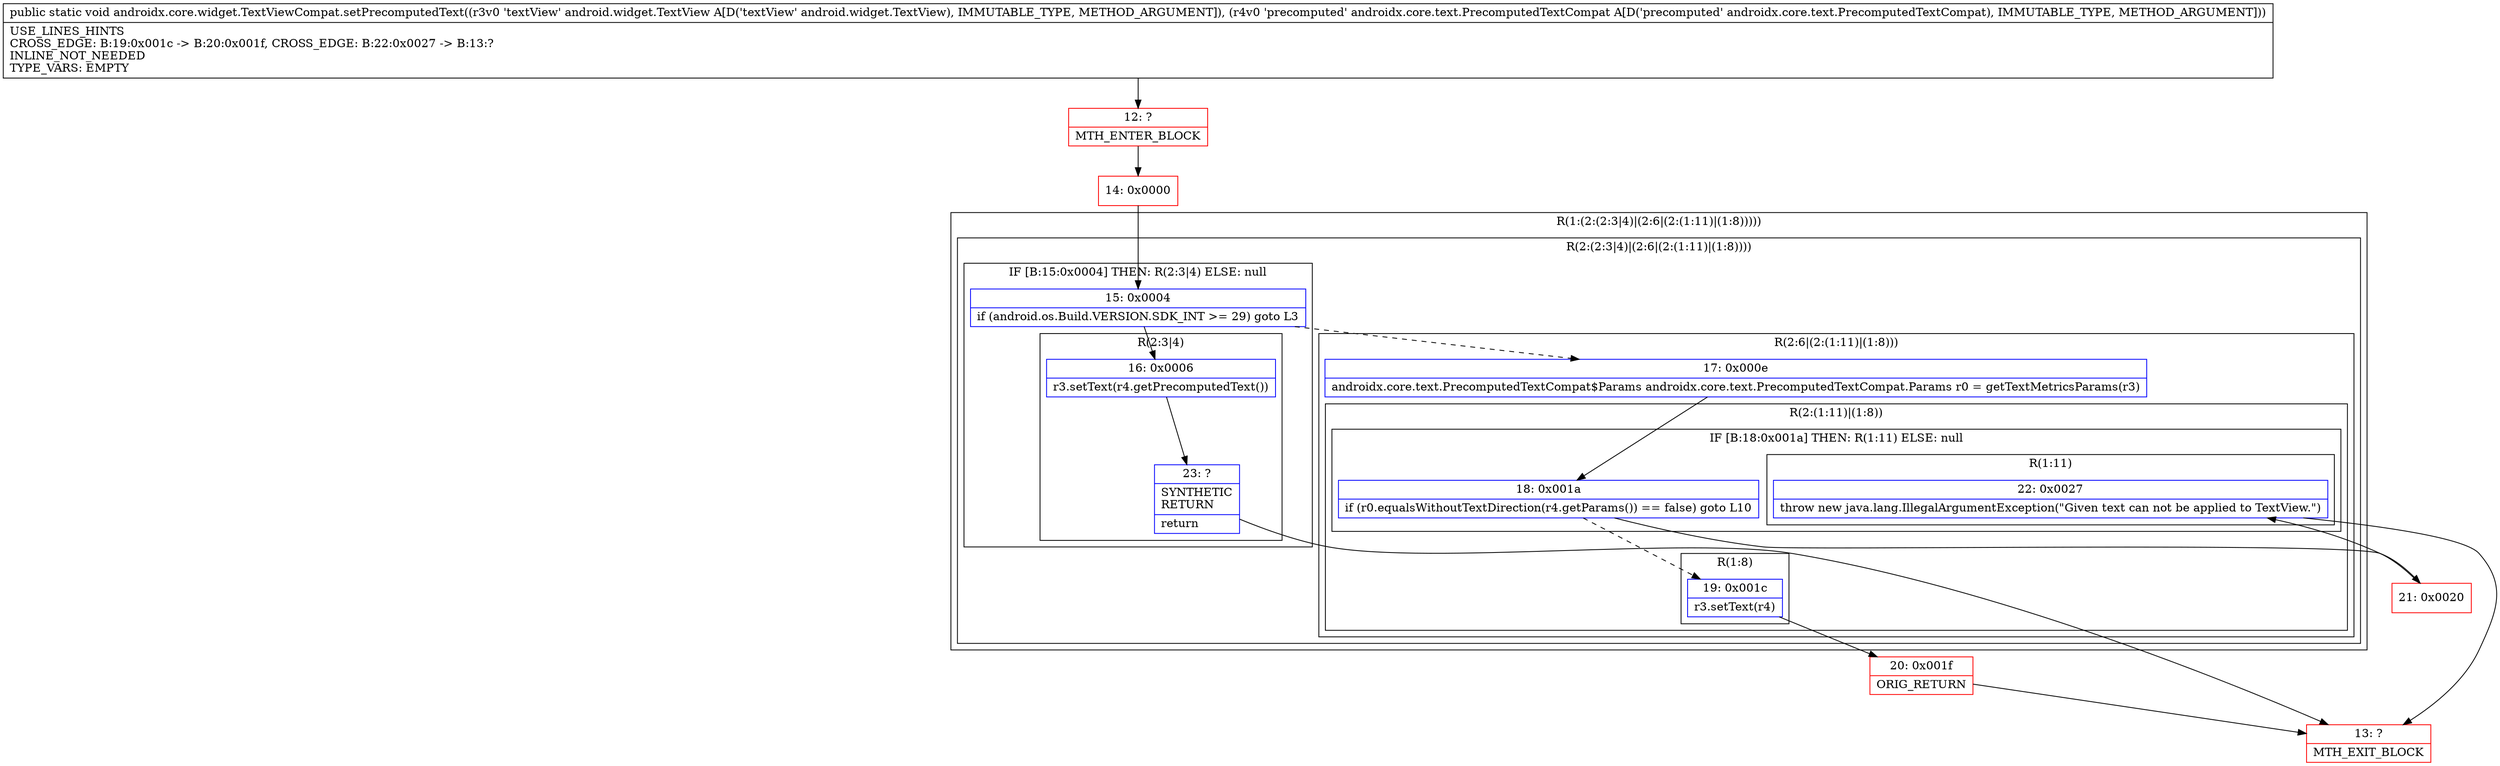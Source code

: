 digraph "CFG forandroidx.core.widget.TextViewCompat.setPrecomputedText(Landroid\/widget\/TextView;Landroidx\/core\/text\/PrecomputedTextCompat;)V" {
subgraph cluster_Region_1932817960 {
label = "R(1:(2:(2:3|4)|(2:6|(2:(1:11)|(1:8)))))";
node [shape=record,color=blue];
subgraph cluster_Region_1316091285 {
label = "R(2:(2:3|4)|(2:6|(2:(1:11)|(1:8))))";
node [shape=record,color=blue];
subgraph cluster_IfRegion_1761831342 {
label = "IF [B:15:0x0004] THEN: R(2:3|4) ELSE: null";
node [shape=record,color=blue];
Node_15 [shape=record,label="{15\:\ 0x0004|if (android.os.Build.VERSION.SDK_INT \>= 29) goto L3\l}"];
subgraph cluster_Region_711838037 {
label = "R(2:3|4)";
node [shape=record,color=blue];
Node_16 [shape=record,label="{16\:\ 0x0006|r3.setText(r4.getPrecomputedText())\l}"];
Node_23 [shape=record,label="{23\:\ ?|SYNTHETIC\lRETURN\l|return\l}"];
}
}
subgraph cluster_Region_1941358411 {
label = "R(2:6|(2:(1:11)|(1:8)))";
node [shape=record,color=blue];
Node_17 [shape=record,label="{17\:\ 0x000e|androidx.core.text.PrecomputedTextCompat$Params androidx.core.text.PrecomputedTextCompat.Params r0 = getTextMetricsParams(r3)\l}"];
subgraph cluster_Region_2050518790 {
label = "R(2:(1:11)|(1:8))";
node [shape=record,color=blue];
subgraph cluster_IfRegion_273331681 {
label = "IF [B:18:0x001a] THEN: R(1:11) ELSE: null";
node [shape=record,color=blue];
Node_18 [shape=record,label="{18\:\ 0x001a|if (r0.equalsWithoutTextDirection(r4.getParams()) == false) goto L10\l}"];
subgraph cluster_Region_1000661129 {
label = "R(1:11)";
node [shape=record,color=blue];
Node_22 [shape=record,label="{22\:\ 0x0027|throw new java.lang.IllegalArgumentException(\"Given text can not be applied to TextView.\")\l}"];
}
}
subgraph cluster_Region_1234743370 {
label = "R(1:8)";
node [shape=record,color=blue];
Node_19 [shape=record,label="{19\:\ 0x001c|r3.setText(r4)\l}"];
}
}
}
}
}
Node_12 [shape=record,color=red,label="{12\:\ ?|MTH_ENTER_BLOCK\l}"];
Node_14 [shape=record,color=red,label="{14\:\ 0x0000}"];
Node_13 [shape=record,color=red,label="{13\:\ ?|MTH_EXIT_BLOCK\l}"];
Node_20 [shape=record,color=red,label="{20\:\ 0x001f|ORIG_RETURN\l}"];
Node_21 [shape=record,color=red,label="{21\:\ 0x0020}"];
MethodNode[shape=record,label="{public static void androidx.core.widget.TextViewCompat.setPrecomputedText((r3v0 'textView' android.widget.TextView A[D('textView' android.widget.TextView), IMMUTABLE_TYPE, METHOD_ARGUMENT]), (r4v0 'precomputed' androidx.core.text.PrecomputedTextCompat A[D('precomputed' androidx.core.text.PrecomputedTextCompat), IMMUTABLE_TYPE, METHOD_ARGUMENT]))  | USE_LINES_HINTS\lCROSS_EDGE: B:19:0x001c \-\> B:20:0x001f, CROSS_EDGE: B:22:0x0027 \-\> B:13:?\lINLINE_NOT_NEEDED\lTYPE_VARS: EMPTY\l}"];
MethodNode -> Node_12;Node_15 -> Node_16;
Node_15 -> Node_17[style=dashed];
Node_16 -> Node_23;
Node_23 -> Node_13;
Node_17 -> Node_18;
Node_18 -> Node_19[style=dashed];
Node_18 -> Node_21;
Node_22 -> Node_13;
Node_19 -> Node_20;
Node_12 -> Node_14;
Node_14 -> Node_15;
Node_20 -> Node_13;
Node_21 -> Node_22;
}

